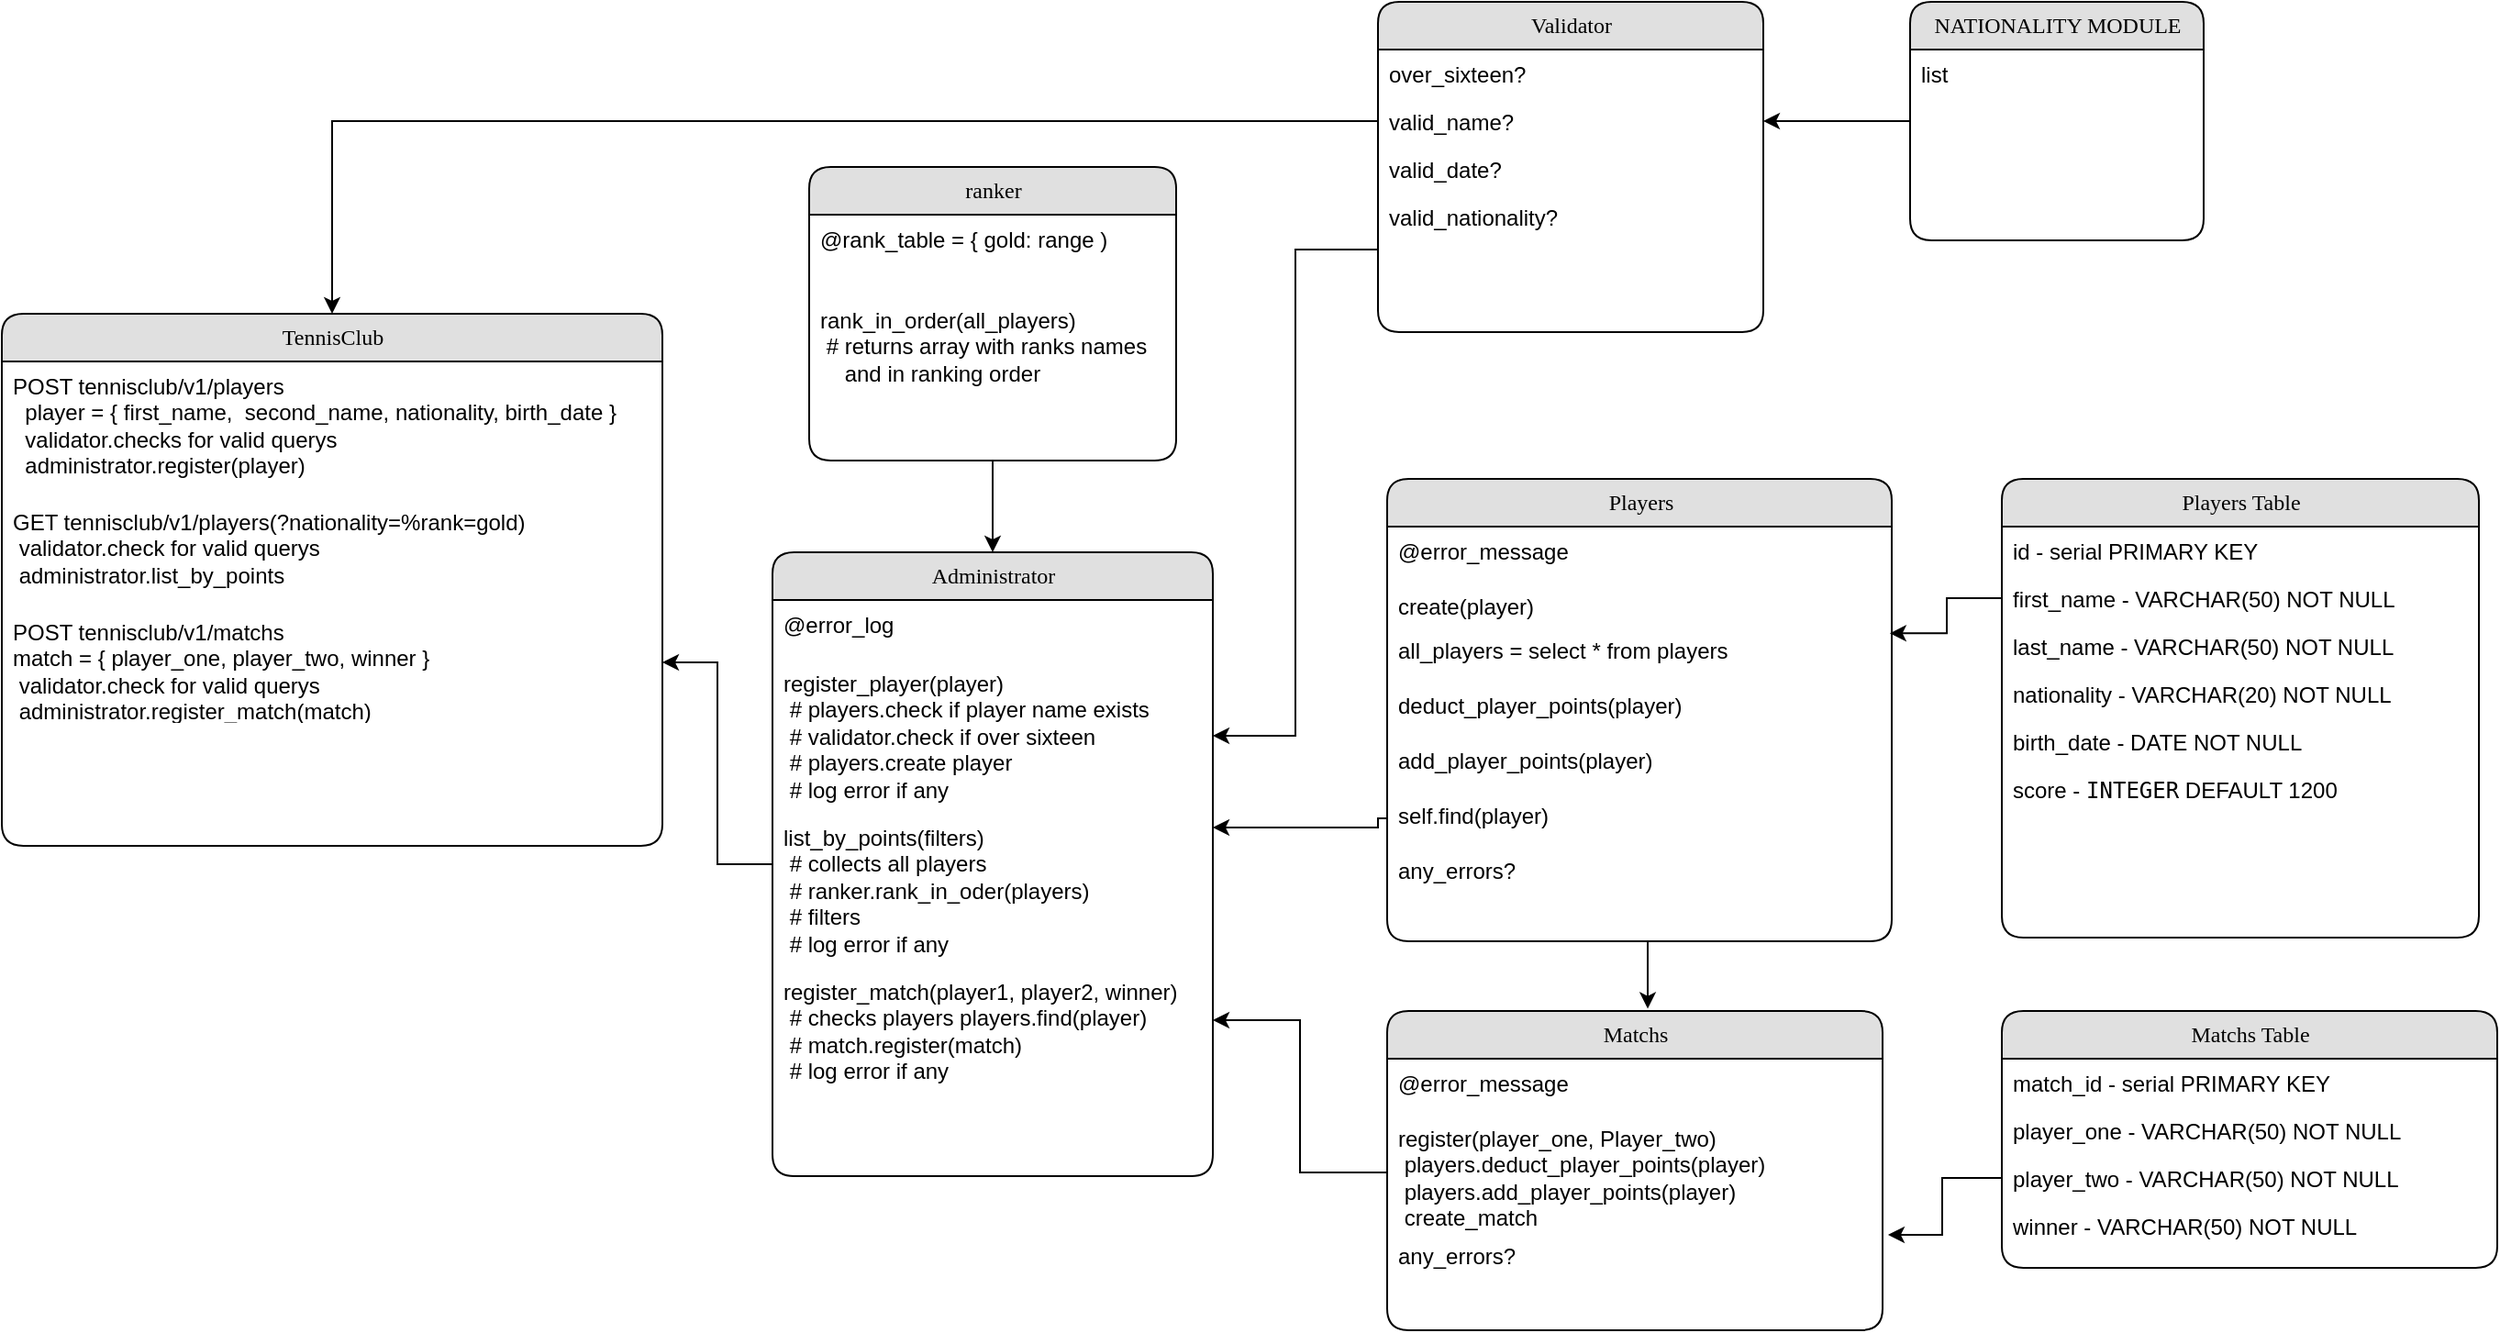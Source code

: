 <mxfile version="16.6.7" type="device"><diagram name="Page-1" id="5d7acffa-a066-3a61-03fe-96351882024d"><mxGraphModel dx="2522" dy="820" grid="1" gridSize="10" guides="1" tooltips="1" connect="1" arrows="1" fold="1" page="1" pageScale="1" pageWidth="1100" pageHeight="850" background="#ffffff" math="0" shadow="0"><root><mxCell id="0"/><mxCell id="1" parent="0"/><mxCell id="21ea969265ad0168-6" value="TennisClub" style="swimlane;html=1;fontStyle=0;childLayout=stackLayout;horizontal=1;startSize=26;fillColor=#e0e0e0;horizontalStack=0;resizeParent=1;resizeLast=0;collapsible=1;marginBottom=0;swimlaneFillColor=#ffffff;align=center;rounded=1;shadow=0;comic=0;labelBackgroundColor=none;strokeWidth=1;fontFamily=Verdana;fontSize=12;strokeColor=default;fontColor=default;" parent="1" vertex="1"><mxGeometry x="-360" y="210" width="360" height="290" as="geometry"/></mxCell><mxCell id="21ea969265ad0168-7" value="&lt;div&gt;POST tennisclub/v1/players&lt;/div&gt;&lt;div&gt;&amp;nbsp; player = { first_name,&amp;nbsp; second_name, nationality, birth_date }&lt;/div&gt;&lt;div&gt;&amp;nbsp; validator.checks for valid querys&lt;/div&gt;&lt;div&gt;&amp;nbsp; administrator.register(player)&lt;/div&gt;&lt;div&gt;&amp;nbsp;&amp;nbsp; &lt;br&gt;&lt;/div&gt;" style="text;html=1;strokeColor=none;fillColor=none;spacingLeft=4;spacingRight=4;whiteSpace=wrap;overflow=hidden;rotatable=0;points=[[0,0.5],[1,0.5]];portConstraint=eastwest;fontColor=default;" parent="21ea969265ad0168-6" vertex="1"><mxGeometry y="26" width="360" height="74" as="geometry"/></mxCell><mxCell id="21ea969265ad0168-8" value="&lt;div&gt;GET tennisclub/v1/players(?nationality=%rank=gold)&lt;/div&gt;&lt;div&gt;&amp;nbsp;validator.check for valid querys&lt;/div&gt;&lt;div&gt;&amp;nbsp;administrator.list_by_points&lt;br&gt;&lt;/div&gt;" style="text;html=1;strokeColor=none;fillColor=none;spacingLeft=4;spacingRight=4;whiteSpace=wrap;overflow=hidden;rotatable=0;points=[[0,0.5],[1,0.5]];portConstraint=eastwest;fontColor=default;" parent="21ea969265ad0168-6" vertex="1"><mxGeometry y="100" width="360" height="60" as="geometry"/></mxCell><mxCell id="21ea969265ad0168-9" value="&lt;div&gt;POST tennisclub/v1/matchs&lt;/div&gt;&lt;div&gt;match = { player_one, player_two, winner }&lt;br&gt;&lt;/div&gt;&lt;div&gt;&lt;div&gt;&amp;nbsp;validator.check for valid querys&lt;/div&gt;&lt;div&gt;&amp;nbsp;administrator.register_match(match)&lt;/div&gt;&lt;div&gt;&lt;br&gt;&lt;/div&gt;&lt;/div&gt;" style="text;html=1;strokeColor=none;fillColor=none;spacingLeft=4;spacingRight=4;whiteSpace=wrap;overflow=hidden;rotatable=0;points=[[0,0.5],[1,0.5]];portConstraint=eastwest;fontColor=default;" parent="21ea969265ad0168-6" vertex="1"><mxGeometry y="160" width="360" height="60" as="geometry"/></mxCell><mxCell id="lBMNQXumJ09DdXJojkqG-13" style="edgeStyle=orthogonalEdgeStyle;rounded=0;orthogonalLoop=1;jettySize=auto;html=1;exitX=0;exitY=0.5;exitDx=0;exitDy=0;entryX=1;entryY=0.5;entryDx=0;entryDy=0;fontFamily=Helvetica;fontSize=12;fontColor=default;" edge="1" parent="1" source="21ea969265ad0168-10" target="boaRp_BpD4Db66yoV51P-19"><mxGeometry relative="1" as="geometry"/></mxCell><mxCell id="21ea969265ad0168-10" value="NATIONALITY MODULE" style="swimlane;html=1;fontStyle=0;childLayout=stackLayout;horizontal=1;startSize=26;fillColor=#e0e0e0;horizontalStack=0;resizeParent=1;resizeLast=0;collapsible=1;marginBottom=0;swimlaneFillColor=#ffffff;align=center;rounded=1;shadow=0;comic=0;labelBackgroundColor=none;strokeWidth=1;fontFamily=Verdana;fontSize=12;strokeColor=default;fontColor=default;" parent="1" vertex="1"><mxGeometry x="680" y="40" width="160" height="130" as="geometry"/></mxCell><mxCell id="21ea969265ad0168-11" value="list" style="text;html=1;strokeColor=none;fillColor=none;spacingLeft=4;spacingRight=4;whiteSpace=wrap;overflow=hidden;rotatable=0;points=[[0,0.5],[1,0.5]];portConstraint=eastwest;fontColor=default;" parent="21ea969265ad0168-10" vertex="1"><mxGeometry y="26" width="160" height="26" as="geometry"/></mxCell><mxCell id="boaRp_BpD4Db66yoV51P-41" style="edgeStyle=orthogonalEdgeStyle;rounded=0;orthogonalLoop=1;jettySize=auto;html=1;exitX=0.5;exitY=1;exitDx=0;exitDy=0;labelBackgroundColor=default;fontColor=default;strokeColor=default;entryX=0.526;entryY=-0.007;entryDx=0;entryDy=0;entryPerimeter=0;" parent="1" source="21ea969265ad0168-14" target="boaRp_BpD4Db66yoV51P-30" edge="1"><mxGeometry relative="1" as="geometry"><mxPoint x="530" y="610" as="targetPoint"/></mxGeometry></mxCell><mxCell id="21ea969265ad0168-14" value="Players" style="swimlane;html=1;fontStyle=0;childLayout=stackLayout;horizontal=1;startSize=26;fillColor=#e0e0e0;horizontalStack=0;resizeParent=1;resizeLast=0;collapsible=1;marginBottom=0;swimlaneFillColor=#ffffff;align=center;rounded=1;shadow=0;comic=0;labelBackgroundColor=none;strokeWidth=1;fontFamily=Verdana;fontSize=12;strokeColor=default;fontColor=default;" parent="1" vertex="1"><mxGeometry x="395" y="300" width="275" height="252" as="geometry"/></mxCell><mxCell id="lBMNQXumJ09DdXJojkqG-19" value="@error_message" style="text;html=1;strokeColor=none;fillColor=none;spacingLeft=4;spacingRight=4;whiteSpace=wrap;overflow=hidden;rotatable=0;points=[[0,0.5],[1,0.5]];portConstraint=eastwest;fontColor=default;" vertex="1" parent="21ea969265ad0168-14"><mxGeometry y="26" width="275" height="30" as="geometry"/></mxCell><mxCell id="21ea969265ad0168-15" value="&lt;div&gt;create(player) &lt;br&gt;&lt;/div&gt;" style="text;html=1;strokeColor=none;fillColor=none;spacingLeft=4;spacingRight=4;whiteSpace=wrap;overflow=hidden;rotatable=0;points=[[0,0.5],[1,0.5]];portConstraint=eastwest;fontColor=default;" parent="21ea969265ad0168-14" vertex="1"><mxGeometry y="56" width="275" height="24" as="geometry"/></mxCell><mxCell id="21ea969265ad0168-16" value="&lt;div&gt;all_players = select * from players&lt;/div&gt;&lt;div&gt;&lt;br&gt;&lt;/div&gt;" style="text;html=1;strokeColor=none;fillColor=none;spacingLeft=4;spacingRight=4;whiteSpace=wrap;overflow=hidden;rotatable=0;points=[[0,0.5],[1,0.5]];portConstraint=eastwest;fontColor=default;" parent="21ea969265ad0168-14" vertex="1"><mxGeometry y="80" width="275" height="30" as="geometry"/></mxCell><mxCell id="boaRp_BpD4Db66yoV51P-42" value="deduct_player_points(player)" style="text;html=1;strokeColor=none;fillColor=none;spacingLeft=4;spacingRight=4;whiteSpace=wrap;overflow=hidden;rotatable=0;points=[[0,0.5],[1,0.5]];portConstraint=eastwest;fontColor=default;" parent="21ea969265ad0168-14" vertex="1"><mxGeometry y="110" width="275" height="30" as="geometry"/></mxCell><mxCell id="boaRp_BpD4Db66yoV51P-43" value="&lt;div&gt;add_player_points(player)&lt;/div&gt;" style="text;html=1;strokeColor=none;fillColor=none;spacingLeft=4;spacingRight=4;whiteSpace=wrap;overflow=hidden;rotatable=0;points=[[0,0.5],[1,0.5]];portConstraint=eastwest;fontColor=default;" parent="21ea969265ad0168-14" vertex="1"><mxGeometry y="140" width="275" height="30" as="geometry"/></mxCell><mxCell id="boaRp_BpD4Db66yoV51P-51" value="&lt;div&gt;self.find(player)&lt;/div&gt;" style="text;html=1;strokeColor=none;fillColor=none;spacingLeft=4;spacingRight=4;whiteSpace=wrap;overflow=hidden;rotatable=0;points=[[0,0.5],[1,0.5]];portConstraint=eastwest;fontColor=default;" parent="21ea969265ad0168-14" vertex="1"><mxGeometry y="170" width="275" height="30" as="geometry"/></mxCell><mxCell id="lBMNQXumJ09DdXJojkqG-20" value="&lt;div&gt;any_errors?&lt;/div&gt;&lt;div&gt;&lt;br&gt;&lt;/div&gt;" style="text;html=1;strokeColor=none;fillColor=none;spacingLeft=4;spacingRight=4;whiteSpace=wrap;overflow=hidden;rotatable=0;points=[[0,0.5],[1,0.5]];portConstraint=eastwest;fontColor=default;" vertex="1" parent="21ea969265ad0168-14"><mxGeometry y="200" width="275" height="30" as="geometry"/></mxCell><mxCell id="21ea969265ad0168-18" value="Players Table" style="swimlane;html=1;fontStyle=0;childLayout=stackLayout;horizontal=1;startSize=26;fillColor=#e0e0e0;horizontalStack=0;resizeParent=1;resizeLast=0;collapsible=1;marginBottom=0;swimlaneFillColor=#ffffff;align=center;rounded=1;shadow=0;comic=0;labelBackgroundColor=none;strokeWidth=1;fontFamily=Verdana;fontSize=12;strokeColor=default;fontColor=default;" parent="1" vertex="1"><mxGeometry x="730" y="300" width="260" height="250" as="geometry"/></mxCell><mxCell id="boaRp_BpD4Db66yoV51P-1" value="id - serial PRIMARY KEY " style="text;html=1;strokeColor=none;fillColor=none;spacingLeft=4;spacingRight=4;whiteSpace=wrap;overflow=hidden;rotatable=0;points=[[0,0.5],[1,0.5]];portConstraint=eastwest;fontColor=default;" parent="21ea969265ad0168-18" vertex="1"><mxGeometry y="26" width="260" height="26" as="geometry"/></mxCell><mxCell id="21ea969265ad0168-19" value="&lt;div&gt;first_name - VARCHAR(50) NOT NULL&lt;br&gt;&lt;/div&gt;" style="text;html=1;strokeColor=none;fillColor=none;spacingLeft=4;spacingRight=4;whiteSpace=wrap;overflow=hidden;rotatable=0;points=[[0,0.5],[1,0.5]];portConstraint=eastwest;fontColor=default;" parent="21ea969265ad0168-18" vertex="1"><mxGeometry y="52" width="260" height="26" as="geometry"/></mxCell><mxCell id="21ea969265ad0168-20" value="last_name - VARCHAR(50) NOT NULL" style="text;html=1;strokeColor=none;fillColor=none;spacingLeft=4;spacingRight=4;whiteSpace=wrap;overflow=hidden;rotatable=0;points=[[0,0.5],[1,0.5]];portConstraint=eastwest;fontColor=default;" parent="21ea969265ad0168-18" vertex="1"><mxGeometry y="78" width="260" height="26" as="geometry"/></mxCell><mxCell id="21ea969265ad0168-51" value="nationality - VARCHAR(20) NOT NULL" style="text;html=1;strokeColor=none;fillColor=none;spacingLeft=4;spacingRight=4;whiteSpace=wrap;overflow=hidden;rotatable=0;points=[[0,0.5],[1,0.5]];portConstraint=eastwest;" parent="21ea969265ad0168-18" vertex="1"><mxGeometry y="104" width="260" height="26" as="geometry"/></mxCell><mxCell id="21ea969265ad0168-21" value="birth_date - DATE NOT NULL" style="text;html=1;strokeColor=none;fillColor=none;spacingLeft=4;spacingRight=4;whiteSpace=wrap;overflow=hidden;rotatable=0;points=[[0,0.5],[1,0.5]];portConstraint=eastwest;fontColor=default;" parent="21ea969265ad0168-18" vertex="1"><mxGeometry y="130" width="260" height="26" as="geometry"/></mxCell><mxCell id="boaRp_BpD4Db66yoV51P-2" value="score - &lt;code&gt;INTEGER&lt;/code&gt; DEFAULT 1200" style="text;html=1;strokeColor=none;fillColor=none;spacingLeft=4;spacingRight=4;whiteSpace=wrap;overflow=hidden;rotatable=0;points=[[0,0.5],[1,0.5]];portConstraint=eastwest;fontColor=default;" parent="21ea969265ad0168-18" vertex="1"><mxGeometry y="156" width="260" height="26" as="geometry"/></mxCell><mxCell id="lBMNQXumJ09DdXJojkqG-17" style="edgeStyle=orthogonalEdgeStyle;rounded=0;orthogonalLoop=1;jettySize=auto;html=1;exitX=0;exitY=0.75;exitDx=0;exitDy=0;entryX=1;entryY=0.5;entryDx=0;entryDy=0;fontFamily=Helvetica;fontSize=12;fontColor=default;" edge="1" parent="1" source="21ea969265ad0168-22" target="lBMNQXumJ09DdXJojkqG-3"><mxGeometry relative="1" as="geometry"/></mxCell><mxCell id="21ea969265ad0168-22" value="Validator" style="swimlane;html=1;fontStyle=0;childLayout=stackLayout;horizontal=1;startSize=26;fillColor=#e0e0e0;horizontalStack=0;resizeParent=1;resizeLast=0;collapsible=1;marginBottom=0;swimlaneFillColor=#ffffff;align=center;rounded=1;shadow=0;comic=0;labelBackgroundColor=none;strokeWidth=1;fontFamily=Verdana;fontSize=12;strokeColor=default;fontColor=default;" parent="1" vertex="1"><mxGeometry x="390" y="40" width="210" height="180" as="geometry"/></mxCell><mxCell id="21ea969265ad0168-23" value="over_sixteen?" style="text;html=1;strokeColor=none;fillColor=none;spacingLeft=4;spacingRight=4;whiteSpace=wrap;overflow=hidden;rotatable=0;points=[[0,0.5],[1,0.5]];portConstraint=eastwest;" parent="21ea969265ad0168-22" vertex="1"><mxGeometry y="26" width="210" height="26" as="geometry"/></mxCell><mxCell id="boaRp_BpD4Db66yoV51P-19" value="valid_name?" style="text;html=1;strokeColor=none;fillColor=none;spacingLeft=4;spacingRight=4;whiteSpace=wrap;overflow=hidden;rotatable=0;points=[[0,0.5],[1,0.5]];portConstraint=eastwest;fontColor=default;" parent="21ea969265ad0168-22" vertex="1"><mxGeometry y="52" width="210" height="26" as="geometry"/></mxCell><mxCell id="boaRp_BpD4Db66yoV51P-20" value="valid_date?" style="text;html=1;strokeColor=none;fillColor=none;spacingLeft=4;spacingRight=4;whiteSpace=wrap;overflow=hidden;rotatable=0;points=[[0,0.5],[1,0.5]];portConstraint=eastwest;fontColor=default;" parent="21ea969265ad0168-22" vertex="1"><mxGeometry y="78" width="210" height="26" as="geometry"/></mxCell><mxCell id="boaRp_BpD4Db66yoV51P-21" value="valid_nationality?" style="text;html=1;strokeColor=none;fillColor=none;spacingLeft=4;spacingRight=4;whiteSpace=wrap;overflow=hidden;rotatable=0;points=[[0,0.5],[1,0.5]];portConstraint=eastwest;" parent="21ea969265ad0168-22" vertex="1"><mxGeometry y="104" width="210" height="26" as="geometry"/></mxCell><mxCell id="boaRp_BpD4Db66yoV51P-30" value="Matchs" style="swimlane;html=1;fontStyle=0;childLayout=stackLayout;horizontal=1;startSize=26;fillColor=#e0e0e0;horizontalStack=0;resizeParent=1;resizeLast=0;collapsible=1;marginBottom=0;swimlaneFillColor=#ffffff;align=center;rounded=1;shadow=0;comic=0;labelBackgroundColor=none;strokeWidth=1;fontFamily=Verdana;fontSize=12;strokeColor=default;fontColor=default;" parent="1" vertex="1"><mxGeometry x="395" y="590" width="270" height="174" as="geometry"/></mxCell><mxCell id="lBMNQXumJ09DdXJojkqG-24" value="@error_message" style="text;html=1;strokeColor=none;fillColor=none;spacingLeft=4;spacingRight=4;whiteSpace=wrap;overflow=hidden;rotatable=0;points=[[0,0.5],[1,0.5]];portConstraint=eastwest;fontColor=default;" vertex="1" parent="boaRp_BpD4Db66yoV51P-30"><mxGeometry y="26" width="270" height="30" as="geometry"/></mxCell><mxCell id="boaRp_BpD4Db66yoV51P-31" value="&lt;div&gt;register(player_one, Player_two)&lt;/div&gt;&lt;div&gt;&amp;nbsp;players.deduct_player_points(player)&lt;/div&gt;&lt;div&gt;&amp;nbsp;players.add_player_points(player)&lt;/div&gt;&lt;div&gt;&amp;nbsp;create_match&lt;br&gt;&lt;/div&gt;" style="text;html=1;strokeColor=none;fillColor=none;spacingLeft=4;spacingRight=4;whiteSpace=wrap;overflow=hidden;rotatable=0;points=[[0,0.5],[1,0.5]];portConstraint=eastwest;fontColor=default;" parent="boaRp_BpD4Db66yoV51P-30" vertex="1"><mxGeometry y="56" width="270" height="64" as="geometry"/></mxCell><mxCell id="lBMNQXumJ09DdXJojkqG-25" value="any_errors?" style="text;html=1;strokeColor=none;fillColor=none;spacingLeft=4;spacingRight=4;whiteSpace=wrap;overflow=hidden;rotatable=0;points=[[0,0.5],[1,0.5]];portConstraint=eastwest;fontColor=default;" vertex="1" parent="boaRp_BpD4Db66yoV51P-30"><mxGeometry y="120" width="270" height="30" as="geometry"/></mxCell><mxCell id="boaRp_BpD4Db66yoV51P-33" value="Matchs Table" style="swimlane;html=1;fontStyle=0;childLayout=stackLayout;horizontal=1;startSize=26;fillColor=#e0e0e0;horizontalStack=0;resizeParent=1;resizeLast=0;collapsible=1;marginBottom=0;swimlaneFillColor=#ffffff;align=center;rounded=1;shadow=0;comic=0;labelBackgroundColor=none;strokeWidth=1;fontFamily=Verdana;fontSize=12;strokeColor=default;fontColor=default;" parent="1" vertex="1"><mxGeometry x="730" y="590" width="270" height="140" as="geometry"/></mxCell><mxCell id="boaRp_BpD4Db66yoV51P-35" value="match_id - serial PRIMARY KEY " style="text;html=1;strokeColor=none;fillColor=none;spacingLeft=4;spacingRight=4;whiteSpace=wrap;overflow=hidden;rotatable=0;points=[[0,0.5],[1,0.5]];portConstraint=eastwest;fontColor=default;" parent="boaRp_BpD4Db66yoV51P-33" vertex="1"><mxGeometry y="26" width="270" height="26" as="geometry"/></mxCell><mxCell id="boaRp_BpD4Db66yoV51P-48" value="&lt;div&gt;player_one - VARCHAR(50) NOT NULL&lt;br&gt;&lt;/div&gt;" style="text;html=1;strokeColor=none;fillColor=none;spacingLeft=4;spacingRight=4;whiteSpace=wrap;overflow=hidden;rotatable=0;points=[[0,0.5],[1,0.5]];portConstraint=eastwest;" parent="boaRp_BpD4Db66yoV51P-33" vertex="1"><mxGeometry y="52" width="270" height="26" as="geometry"/></mxCell><mxCell id="boaRp_BpD4Db66yoV51P-49" value="player_two - VARCHAR(50) NOT NULL" style="text;html=1;strokeColor=none;fillColor=none;spacingLeft=4;spacingRight=4;whiteSpace=wrap;overflow=hidden;rotatable=0;points=[[0,0.5],[1,0.5]];portConstraint=eastwest;fontColor=default;" parent="boaRp_BpD4Db66yoV51P-33" vertex="1"><mxGeometry y="78" width="270" height="26" as="geometry"/></mxCell><mxCell id="boaRp_BpD4Db66yoV51P-50" value="winner - VARCHAR(50) NOT NULL" style="text;html=1;strokeColor=none;fillColor=none;spacingLeft=4;spacingRight=4;whiteSpace=wrap;overflow=hidden;rotatable=0;points=[[0,0.5],[1,0.5]];portConstraint=eastwest;fontColor=default;" parent="boaRp_BpD4Db66yoV51P-33" vertex="1"><mxGeometry y="104" width="270" height="26" as="geometry"/></mxCell><mxCell id="lBMNQXumJ09DdXJojkqG-15" style="edgeStyle=orthogonalEdgeStyle;rounded=0;orthogonalLoop=1;jettySize=auto;html=1;exitX=0.5;exitY=1;exitDx=0;exitDy=0;entryX=0.5;entryY=0;entryDx=0;entryDy=0;fontFamily=Helvetica;fontSize=12;fontColor=default;" edge="1" parent="1" source="boaRp_BpD4Db66yoV51P-44" target="lBMNQXumJ09DdXJojkqG-1"><mxGeometry relative="1" as="geometry"/></mxCell><mxCell id="boaRp_BpD4Db66yoV51P-44" value="ranker" style="swimlane;html=1;fontStyle=0;childLayout=stackLayout;horizontal=1;startSize=26;fillColor=#e0e0e0;horizontalStack=0;resizeParent=1;resizeLast=0;collapsible=1;marginBottom=0;swimlaneFillColor=#ffffff;align=center;rounded=1;shadow=0;comic=0;labelBackgroundColor=none;strokeWidth=1;fontFamily=Verdana;fontSize=12;strokeColor=default;fontColor=default;" parent="1" vertex="1"><mxGeometry x="80" y="130" width="200" height="160" as="geometry"/></mxCell><mxCell id="21ea969265ad0168-17" value="@rank_table = { gold: range )" style="text;html=1;strokeColor=none;fillColor=none;spacingLeft=4;spacingRight=4;whiteSpace=wrap;overflow=hidden;rotatable=0;points=[[0,0.5],[1,0.5]];portConstraint=eastwest;fontColor=default;" parent="boaRp_BpD4Db66yoV51P-44" vertex="1"><mxGeometry y="26" width="200" height="44" as="geometry"/></mxCell><mxCell id="boaRp_BpD4Db66yoV51P-45" value="&lt;div&gt;rank_in_order(all_players)&lt;/div&gt;&lt;div&gt;&amp;nbsp;# returns array with ranks names&lt;/div&gt;&lt;div&gt;&amp;nbsp;&amp;nbsp;&amp;nbsp; and in ranking order&amp;nbsp; &lt;br&gt;&lt;/div&gt;" style="text;html=1;strokeColor=none;fillColor=none;spacingLeft=4;spacingRight=4;whiteSpace=wrap;overflow=hidden;rotatable=0;points=[[0,0.5],[1,0.5]];portConstraint=eastwest;fontColor=default;" parent="boaRp_BpD4Db66yoV51P-44" vertex="1"><mxGeometry y="70" width="200" height="50" as="geometry"/></mxCell><mxCell id="lBMNQXumJ09DdXJojkqG-10" style="edgeStyle=orthogonalEdgeStyle;rounded=0;orthogonalLoop=1;jettySize=auto;html=1;exitX=0;exitY=0.5;exitDx=0;exitDy=0;entryX=1;entryY=0.5;entryDx=0;entryDy=0;" edge="1" parent="1" source="lBMNQXumJ09DdXJojkqG-1" target="21ea969265ad0168-9"><mxGeometry relative="1" as="geometry"/></mxCell><mxCell id="lBMNQXumJ09DdXJojkqG-1" value="Administrator" style="swimlane;html=1;fontStyle=0;childLayout=stackLayout;horizontal=1;startSize=26;fillColor=#e0e0e0;horizontalStack=0;resizeParent=1;resizeLast=0;collapsible=1;marginBottom=0;swimlaneFillColor=#ffffff;align=center;rounded=1;shadow=0;comic=0;labelBackgroundColor=none;strokeWidth=1;fontFamily=Verdana;fontSize=12;strokeColor=default;fontColor=default;" vertex="1" parent="1"><mxGeometry x="60" y="340" width="240" height="340" as="geometry"/></mxCell><mxCell id="lBMNQXumJ09DdXJojkqG-22" value="&lt;div&gt;@error_log&lt;br&gt;&lt;/div&gt;&lt;div&gt;&lt;br&gt;&lt;/div&gt;" style="text;html=1;strokeColor=none;fillColor=none;spacingLeft=4;spacingRight=4;whiteSpace=wrap;overflow=hidden;rotatable=0;points=[[0,0.5],[1,0.5]];portConstraint=eastwest;fontColor=default;" vertex="1" parent="lBMNQXumJ09DdXJojkqG-1"><mxGeometry y="26" width="240" height="32" as="geometry"/></mxCell><mxCell id="lBMNQXumJ09DdXJojkqG-3" value="&lt;div&gt;register_player(player)&lt;/div&gt;&lt;div&gt;&amp;nbsp;# players.check if player name exists&lt;/div&gt;&lt;div&gt;&amp;nbsp;# validator.check if over sixteen&lt;/div&gt;&lt;div&gt;&amp;nbsp;# players.create player&lt;/div&gt;&lt;div&gt;&amp;nbsp;# log error if any&lt;br&gt;&lt;/div&gt;&lt;div&gt;&lt;br&gt;&lt;/div&gt;" style="text;html=1;strokeColor=none;fillColor=none;spacingLeft=4;spacingRight=4;whiteSpace=wrap;overflow=hidden;rotatable=0;points=[[0,0.5],[1,0.5]];portConstraint=eastwest;fontColor=default;" vertex="1" parent="lBMNQXumJ09DdXJojkqG-1"><mxGeometry y="58" width="240" height="84" as="geometry"/></mxCell><mxCell id="lBMNQXumJ09DdXJojkqG-11" value="&lt;div&gt;list_by_points(filters)&lt;/div&gt;&lt;div&gt;&amp;nbsp;# collects all players&lt;br&gt;&lt;/div&gt;&lt;div&gt;&amp;nbsp;# ranker.rank_in_oder(players)&lt;br&gt;&lt;/div&gt;&lt;div&gt;&amp;nbsp;# filters&lt;br&gt;&lt;/div&gt;&lt;div&gt;&amp;nbsp;# log error if any&lt;br&gt;&lt;/div&gt;&lt;div&gt;&lt;br&gt;&lt;/div&gt;" style="text;html=1;strokeColor=none;fillColor=none;spacingLeft=4;spacingRight=4;whiteSpace=wrap;overflow=hidden;rotatable=0;points=[[0,0.5],[1,0.5]];portConstraint=eastwest;fontColor=default;" vertex="1" parent="lBMNQXumJ09DdXJojkqG-1"><mxGeometry y="142" width="240" height="84" as="geometry"/></mxCell><mxCell id="lBMNQXumJ09DdXJojkqG-21" value="&lt;div&gt;register_match(player1, player2, winner)&lt;/div&gt;&lt;div&gt;&amp;nbsp;# checks players players.find(player)&lt;br&gt;&lt;/div&gt;&lt;div&gt;&amp;nbsp;# match.register(match)&lt;br&gt;&lt;/div&gt;&lt;div&gt;&amp;nbsp;# log error if any&lt;br&gt;&lt;/div&gt;&lt;div&gt;&lt;br&gt;&lt;/div&gt;" style="text;html=1;strokeColor=none;fillColor=none;spacingLeft=4;spacingRight=4;whiteSpace=wrap;overflow=hidden;rotatable=0;points=[[0,0.5],[1,0.5]];portConstraint=eastwest;fontColor=default;" vertex="1" parent="lBMNQXumJ09DdXJojkqG-1"><mxGeometry y="226" width="240" height="84" as="geometry"/></mxCell><mxCell id="lBMNQXumJ09DdXJojkqG-6" style="edgeStyle=orthogonalEdgeStyle;rounded=0;orthogonalLoop=1;jettySize=auto;html=1;exitX=0;exitY=0.5;exitDx=0;exitDy=0;" edge="1" parent="1" source="boaRp_BpD4Db66yoV51P-19" target="21ea969265ad0168-6"><mxGeometry relative="1" as="geometry"/></mxCell><mxCell id="lBMNQXumJ09DdXJojkqG-9" style="edgeStyle=orthogonalEdgeStyle;rounded=0;orthogonalLoop=1;jettySize=auto;html=1;exitX=0;exitY=0.5;exitDx=0;exitDy=0;" edge="1" parent="1" source="boaRp_BpD4Db66yoV51P-51"><mxGeometry relative="1" as="geometry"><mxPoint x="390" y="490" as="sourcePoint"/><mxPoint x="300" y="490" as="targetPoint"/><Array as="points"><mxPoint x="390" y="485"/><mxPoint x="390" y="490"/></Array></mxGeometry></mxCell><mxCell id="lBMNQXumJ09DdXJojkqG-14" style="edgeStyle=orthogonalEdgeStyle;rounded=0;orthogonalLoop=1;jettySize=auto;html=1;exitX=0;exitY=0.5;exitDx=0;exitDy=0;entryX=0.996;entryY=0.138;entryDx=0;entryDy=0;entryPerimeter=0;fontFamily=Helvetica;fontSize=12;fontColor=default;" edge="1" parent="1" source="21ea969265ad0168-19" target="21ea969265ad0168-16"><mxGeometry relative="1" as="geometry"/></mxCell><mxCell id="lBMNQXumJ09DdXJojkqG-16" style="edgeStyle=orthogonalEdgeStyle;rounded=0;orthogonalLoop=1;jettySize=auto;html=1;exitX=0;exitY=0.5;exitDx=0;exitDy=0;entryX=1;entryY=0.75;entryDx=0;entryDy=0;fontFamily=Helvetica;fontSize=12;fontColor=default;" edge="1" parent="1" source="boaRp_BpD4Db66yoV51P-31" target="lBMNQXumJ09DdXJojkqG-1"><mxGeometry relative="1" as="geometry"/></mxCell><mxCell id="lBMNQXumJ09DdXJojkqG-18" style="edgeStyle=orthogonalEdgeStyle;rounded=0;orthogonalLoop=1;jettySize=auto;html=1;exitX=0;exitY=0.5;exitDx=0;exitDy=0;entryX=1.011;entryY=1.031;entryDx=0;entryDy=0;entryPerimeter=0;fontFamily=Helvetica;fontSize=12;fontColor=default;" edge="1" parent="1" source="boaRp_BpD4Db66yoV51P-49" target="boaRp_BpD4Db66yoV51P-31"><mxGeometry relative="1" as="geometry"/></mxCell></root></mxGraphModel></diagram></mxfile>